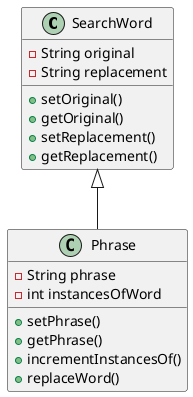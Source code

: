 @startuml
'https://plantuml.com/sequence-diagram
Class SearchWord {
-String original
-String replacement

+setOriginal()
+getOriginal()
+setReplacement()
+getReplacement()
}
Class Phrase extends SearchWord{
-String phrase
-int instancesOfWord

+setPhrase()
+getPhrase()
+incrementInstancesOf()
+replaceWord()
}

@enduml